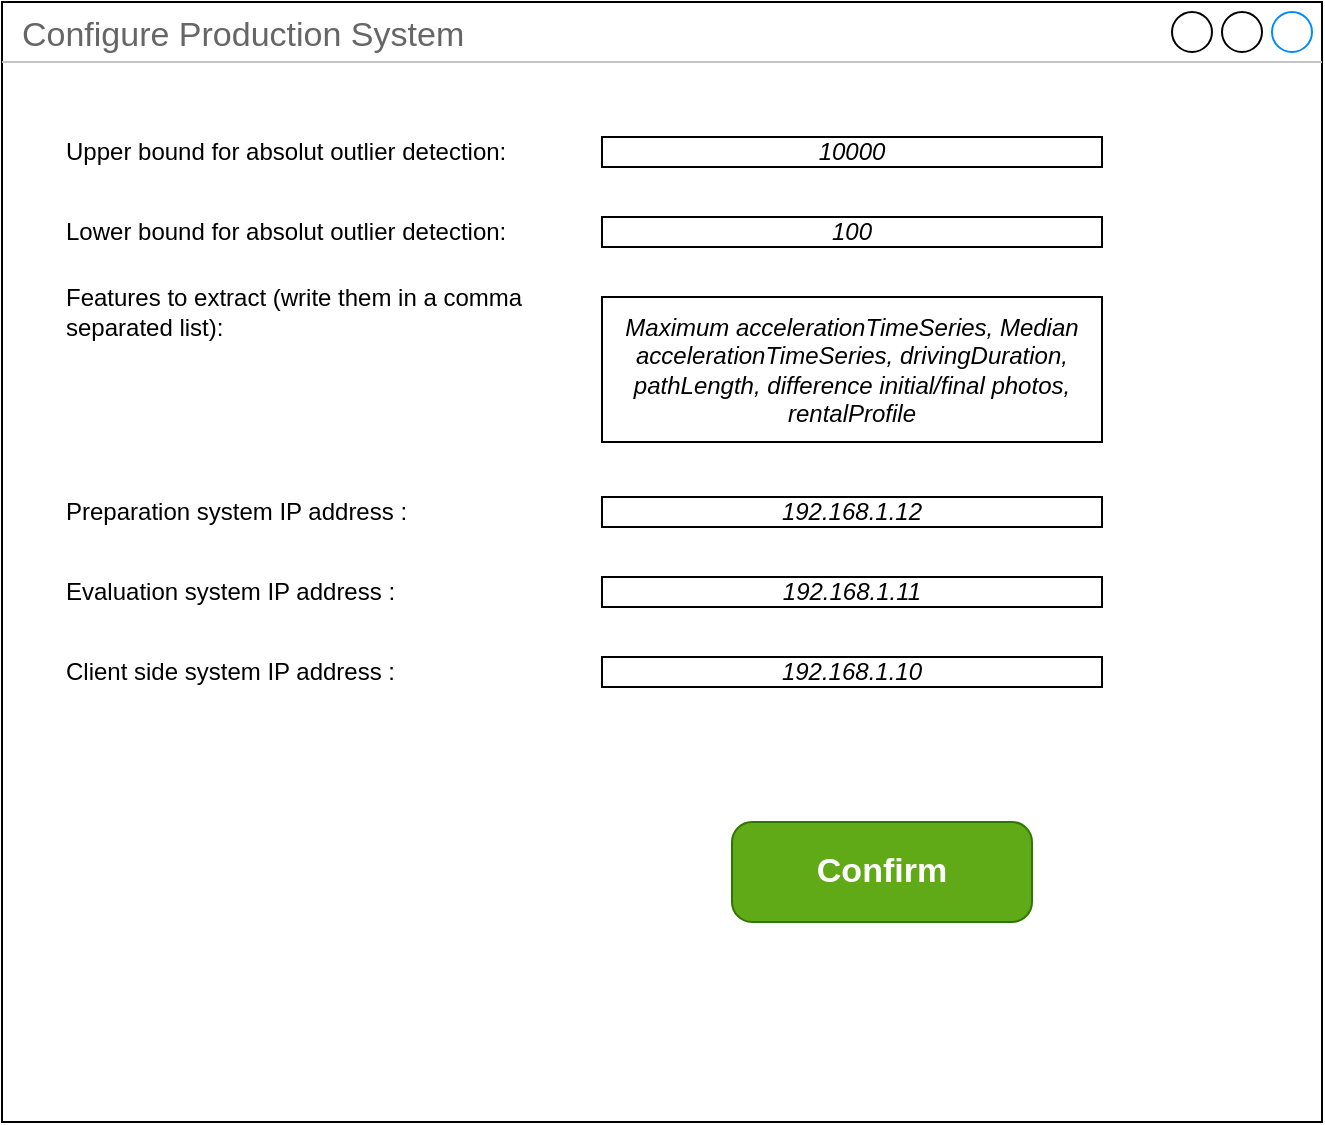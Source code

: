 <mxfile>
    <diagram id="JXWKTxL3_nK4k4YYtHSP" name="Page-1">
        <mxGraphModel dx="780" dy="604" grid="1" gridSize="10" guides="1" tooltips="1" connect="1" arrows="1" fold="1" page="1" pageScale="1" pageWidth="850" pageHeight="1100" math="0" shadow="0">
            <root>
                <mxCell id="0"/>
                <mxCell id="1" parent="0"/>
                <mxCell id="2" value="Configure Production System" style="strokeWidth=1;shadow=0;dashed=0;align=center;html=1;shape=mxgraph.mockup.containers.window;align=left;verticalAlign=top;spacingLeft=8;strokeColor2=#008cff;strokeColor3=#c4c4c4;fontColor=#666666;mainText=;fontSize=17;labelBackgroundColor=none;whiteSpace=wrap;" parent="1" vertex="1">
                    <mxGeometry x="50" y="90" width="660" height="560" as="geometry"/>
                </mxCell>
                <mxCell id="3" value="Confirm" style="strokeWidth=1;shadow=0;dashed=0;align=center;html=1;shape=mxgraph.mockup.buttons.button;strokeColor=#2D7600;fontColor=#ffffff;mainText=;buttonStyle=round;fontSize=17;fontStyle=1;fillColor=#60a917;whiteSpace=wrap;" parent="1" vertex="1">
                    <mxGeometry x="415" y="500" width="150" height="50" as="geometry"/>
                </mxCell>
                <mxCell id="5" value="Upper bound for absolut outlier detection:" style="text;html=1;strokeColor=none;fillColor=none;align=left;verticalAlign=middle;whiteSpace=wrap;rounded=0;" parent="1" vertex="1">
                    <mxGeometry x="80" y="150" width="240" height="30" as="geometry"/>
                </mxCell>
                <mxCell id="6" value="&lt;i&gt;&lt;font&gt;10000&lt;/font&gt;&lt;/i&gt;" style="rounded=0;whiteSpace=wrap;html=1;fontColor=#000000;" parent="1" vertex="1">
                    <mxGeometry x="350" y="157.5" width="250" height="15" as="geometry"/>
                </mxCell>
                <mxCell id="7" value="Lower bound for absolut outlier detection:" style="text;html=1;strokeColor=none;fillColor=none;align=left;verticalAlign=middle;whiteSpace=wrap;rounded=0;" parent="1" vertex="1">
                    <mxGeometry x="80" y="190" width="230" height="30" as="geometry"/>
                </mxCell>
                <mxCell id="8" value="&lt;i&gt;&lt;font&gt;100&lt;/font&gt;&lt;/i&gt;" style="rounded=0;whiteSpace=wrap;html=1;fontColor=#000000;" parent="1" vertex="1">
                    <mxGeometry x="350" y="197.5" width="250" height="15" as="geometry"/>
                </mxCell>
                <mxCell id="9" value="Features to extract (write them in a comma separated list):" style="text;html=1;strokeColor=none;fillColor=none;align=left;verticalAlign=middle;whiteSpace=wrap;rounded=0;" parent="1" vertex="1">
                    <mxGeometry x="80" y="230" width="240" height="30" as="geometry"/>
                </mxCell>
                <mxCell id="10" value="&lt;i&gt;Maximum accelerationTimeSeries, Median accelerationTimeSeries, drivingDuration, pathLength, difference initial/final photos, rentalProfile&lt;/i&gt;" style="rounded=0;whiteSpace=wrap;html=1;fontColor=#000000;" parent="1" vertex="1">
                    <mxGeometry x="350" y="237.5" width="250" height="72.5" as="geometry"/>
                </mxCell>
                <mxCell id="11" value="Preparation system IP address :" style="text;html=1;strokeColor=none;fillColor=none;align=left;verticalAlign=middle;whiteSpace=wrap;rounded=0;" parent="1" vertex="1">
                    <mxGeometry x="80" y="330" width="210" height="30" as="geometry"/>
                </mxCell>
                <mxCell id="12" value="&lt;i style=&quot;border-color: var(--border-color);&quot;&gt;&lt;font style=&quot;border-color: var(--border-color);&quot;&gt;192.168.1.12&lt;/font&gt;&lt;/i&gt;" style="rounded=0;whiteSpace=wrap;html=1;fontColor=#000000;" parent="1" vertex="1">
                    <mxGeometry x="350" y="337.5" width="250" height="15" as="geometry"/>
                </mxCell>
                <mxCell id="13" value="Evaluation system IP address :" style="text;html=1;strokeColor=none;fillColor=none;align=left;verticalAlign=middle;whiteSpace=wrap;rounded=0;" parent="1" vertex="1">
                    <mxGeometry x="80" y="370" width="210" height="30" as="geometry"/>
                </mxCell>
                <mxCell id="14" value="&lt;i style=&quot;border-color: var(--border-color);&quot;&gt;&lt;font style=&quot;border-color: var(--border-color);&quot;&gt;192.168.1.11&lt;/font&gt;&lt;/i&gt;" style="rounded=0;whiteSpace=wrap;html=1;fontColor=#000000;" parent="1" vertex="1">
                    <mxGeometry x="350" y="377.5" width="250" height="15" as="geometry"/>
                </mxCell>
                <mxCell id="15" value="Client side system IP address :" style="text;html=1;strokeColor=none;fillColor=none;align=left;verticalAlign=middle;whiteSpace=wrap;rounded=0;" parent="1" vertex="1">
                    <mxGeometry x="80" y="410" width="210" height="30" as="geometry"/>
                </mxCell>
                <mxCell id="16" value="&lt;i style=&quot;border-color: var(--border-color);&quot;&gt;&lt;font style=&quot;border-color: var(--border-color);&quot;&gt;192.168.1.10&lt;/font&gt;&lt;/i&gt;" style="rounded=0;whiteSpace=wrap;html=1;fontColor=#000000;" parent="1" vertex="1">
                    <mxGeometry x="350" y="417.5" width="250" height="15" as="geometry"/>
                </mxCell>
            </root>
        </mxGraphModel>
    </diagram>
</mxfile>